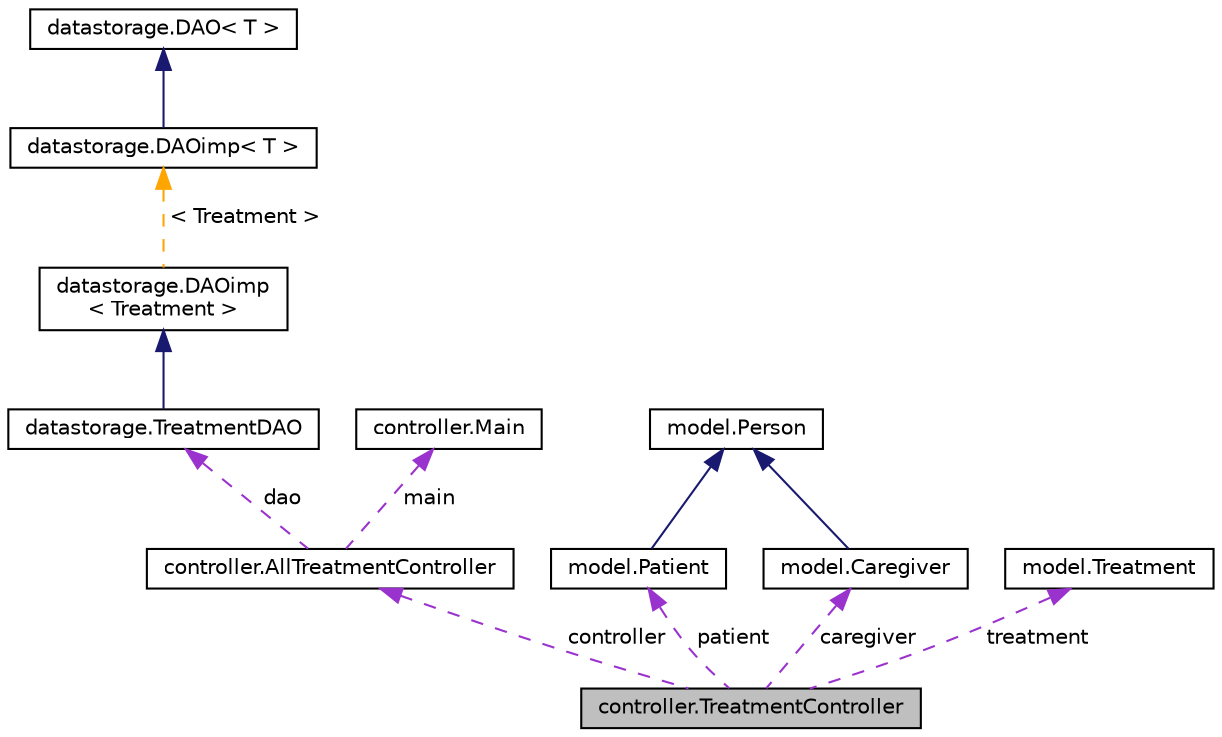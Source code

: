 digraph "controller.TreatmentController"
{
 // LATEX_PDF_SIZE
  edge [fontname="Helvetica",fontsize="10",labelfontname="Helvetica",labelfontsize="10"];
  node [fontname="Helvetica",fontsize="10",shape=record];
  Node1 [label="controller.TreatmentController",height=0.2,width=0.4,color="black", fillcolor="grey75", style="filled", fontcolor="black",tooltip="The TreatmentController contains the entire logic of the treatment view."];
  Node2 -> Node1 [dir="back",color="darkorchid3",fontsize="10",style="dashed",label=" controller" ,fontname="Helvetica"];
  Node2 [label="controller.AllTreatmentController",height=0.2,width=0.4,color="black", fillcolor="white", style="filled",URL="$d3/d3f/classcontroller_1_1AllTreatmentController.html",tooltip="The AllTreatmentController contains the entire logic of the all treatment view."];
  Node3 -> Node2 [dir="back",color="darkorchid3",fontsize="10",style="dashed",label=" dao" ,fontname="Helvetica"];
  Node3 [label="datastorage.TreatmentDAO",height=0.2,width=0.4,color="black", fillcolor="white", style="filled",URL="$d2/d80/classdatastorage_1_1TreatmentDAO.html",tooltip="Implements the Interface DAOImp."];
  Node4 -> Node3 [dir="back",color="midnightblue",fontsize="10",style="solid",fontname="Helvetica"];
  Node4 [label="datastorage.DAOimp\l\< Treatment \>",height=0.2,width=0.4,color="black", fillcolor="white", style="filled",URL="$db/d11/classdatastorage_1_1DAOimp.html",tooltip=" "];
  Node5 -> Node4 [dir="back",color="orange",fontsize="10",style="dashed",label=" \< Treatment \>" ,fontname="Helvetica"];
  Node5 [label="datastorage.DAOimp\< T \>",height=0.2,width=0.4,color="black", fillcolor="white", style="filled",URL="$db/d11/classdatastorage_1_1DAOimp.html",tooltip=" "];
  Node6 -> Node5 [dir="back",color="midnightblue",fontsize="10",style="solid",fontname="Helvetica"];
  Node6 [label="datastorage.DAO\< T \>",height=0.2,width=0.4,color="black", fillcolor="white", style="filled",URL="$de/de4/interfacedatastorage_1_1DAO.html",tooltip=" "];
  Node7 -> Node2 [dir="back",color="darkorchid3",fontsize="10",style="dashed",label=" main" ,fontname="Helvetica"];
  Node7 [label="controller.Main",height=0.2,width=0.4,color="black", fillcolor="white", style="filled",URL="$dc/dcb/classcontroller_1_1Main.html",tooltip=" "];
  Node8 -> Node1 [dir="back",color="darkorchid3",fontsize="10",style="dashed",label=" patient" ,fontname="Helvetica"];
  Node8 [label="model.Patient",height=0.2,width=0.4,color="black", fillcolor="white", style="filled",URL="$d7/d80/classmodel_1_1Patient.html",tooltip="Patients live in a NURSING home and are treated by nurses."];
  Node9 -> Node8 [dir="back",color="midnightblue",fontsize="10",style="solid",fontname="Helvetica"];
  Node9 [label="model.Person",height=0.2,width=0.4,color="black", fillcolor="white", style="filled",URL="$d8/d58/classmodel_1_1Person.html",tooltip=" "];
  Node10 -> Node1 [dir="back",color="darkorchid3",fontsize="10",style="dashed",label=" caregiver" ,fontname="Helvetica"];
  Node10 [label="model.Caregiver",height=0.2,width=0.4,color="black", fillcolor="white", style="filled",URL="$d3/d72/classmodel_1_1Caregiver.html",tooltip="Caregiver nurse residents in a NURSING home."];
  Node9 -> Node10 [dir="back",color="midnightblue",fontsize="10",style="solid",fontname="Helvetica"];
  Node11 -> Node1 [dir="back",color="darkorchid3",fontsize="10",style="dashed",label=" treatment" ,fontname="Helvetica"];
  Node11 [label="model.Treatment",height=0.2,width=0.4,color="black", fillcolor="white", style="filled",URL="$dc/de5/classmodel_1_1Treatment.html",tooltip="Treatments are the work the caregivers do to the patients."];
}
